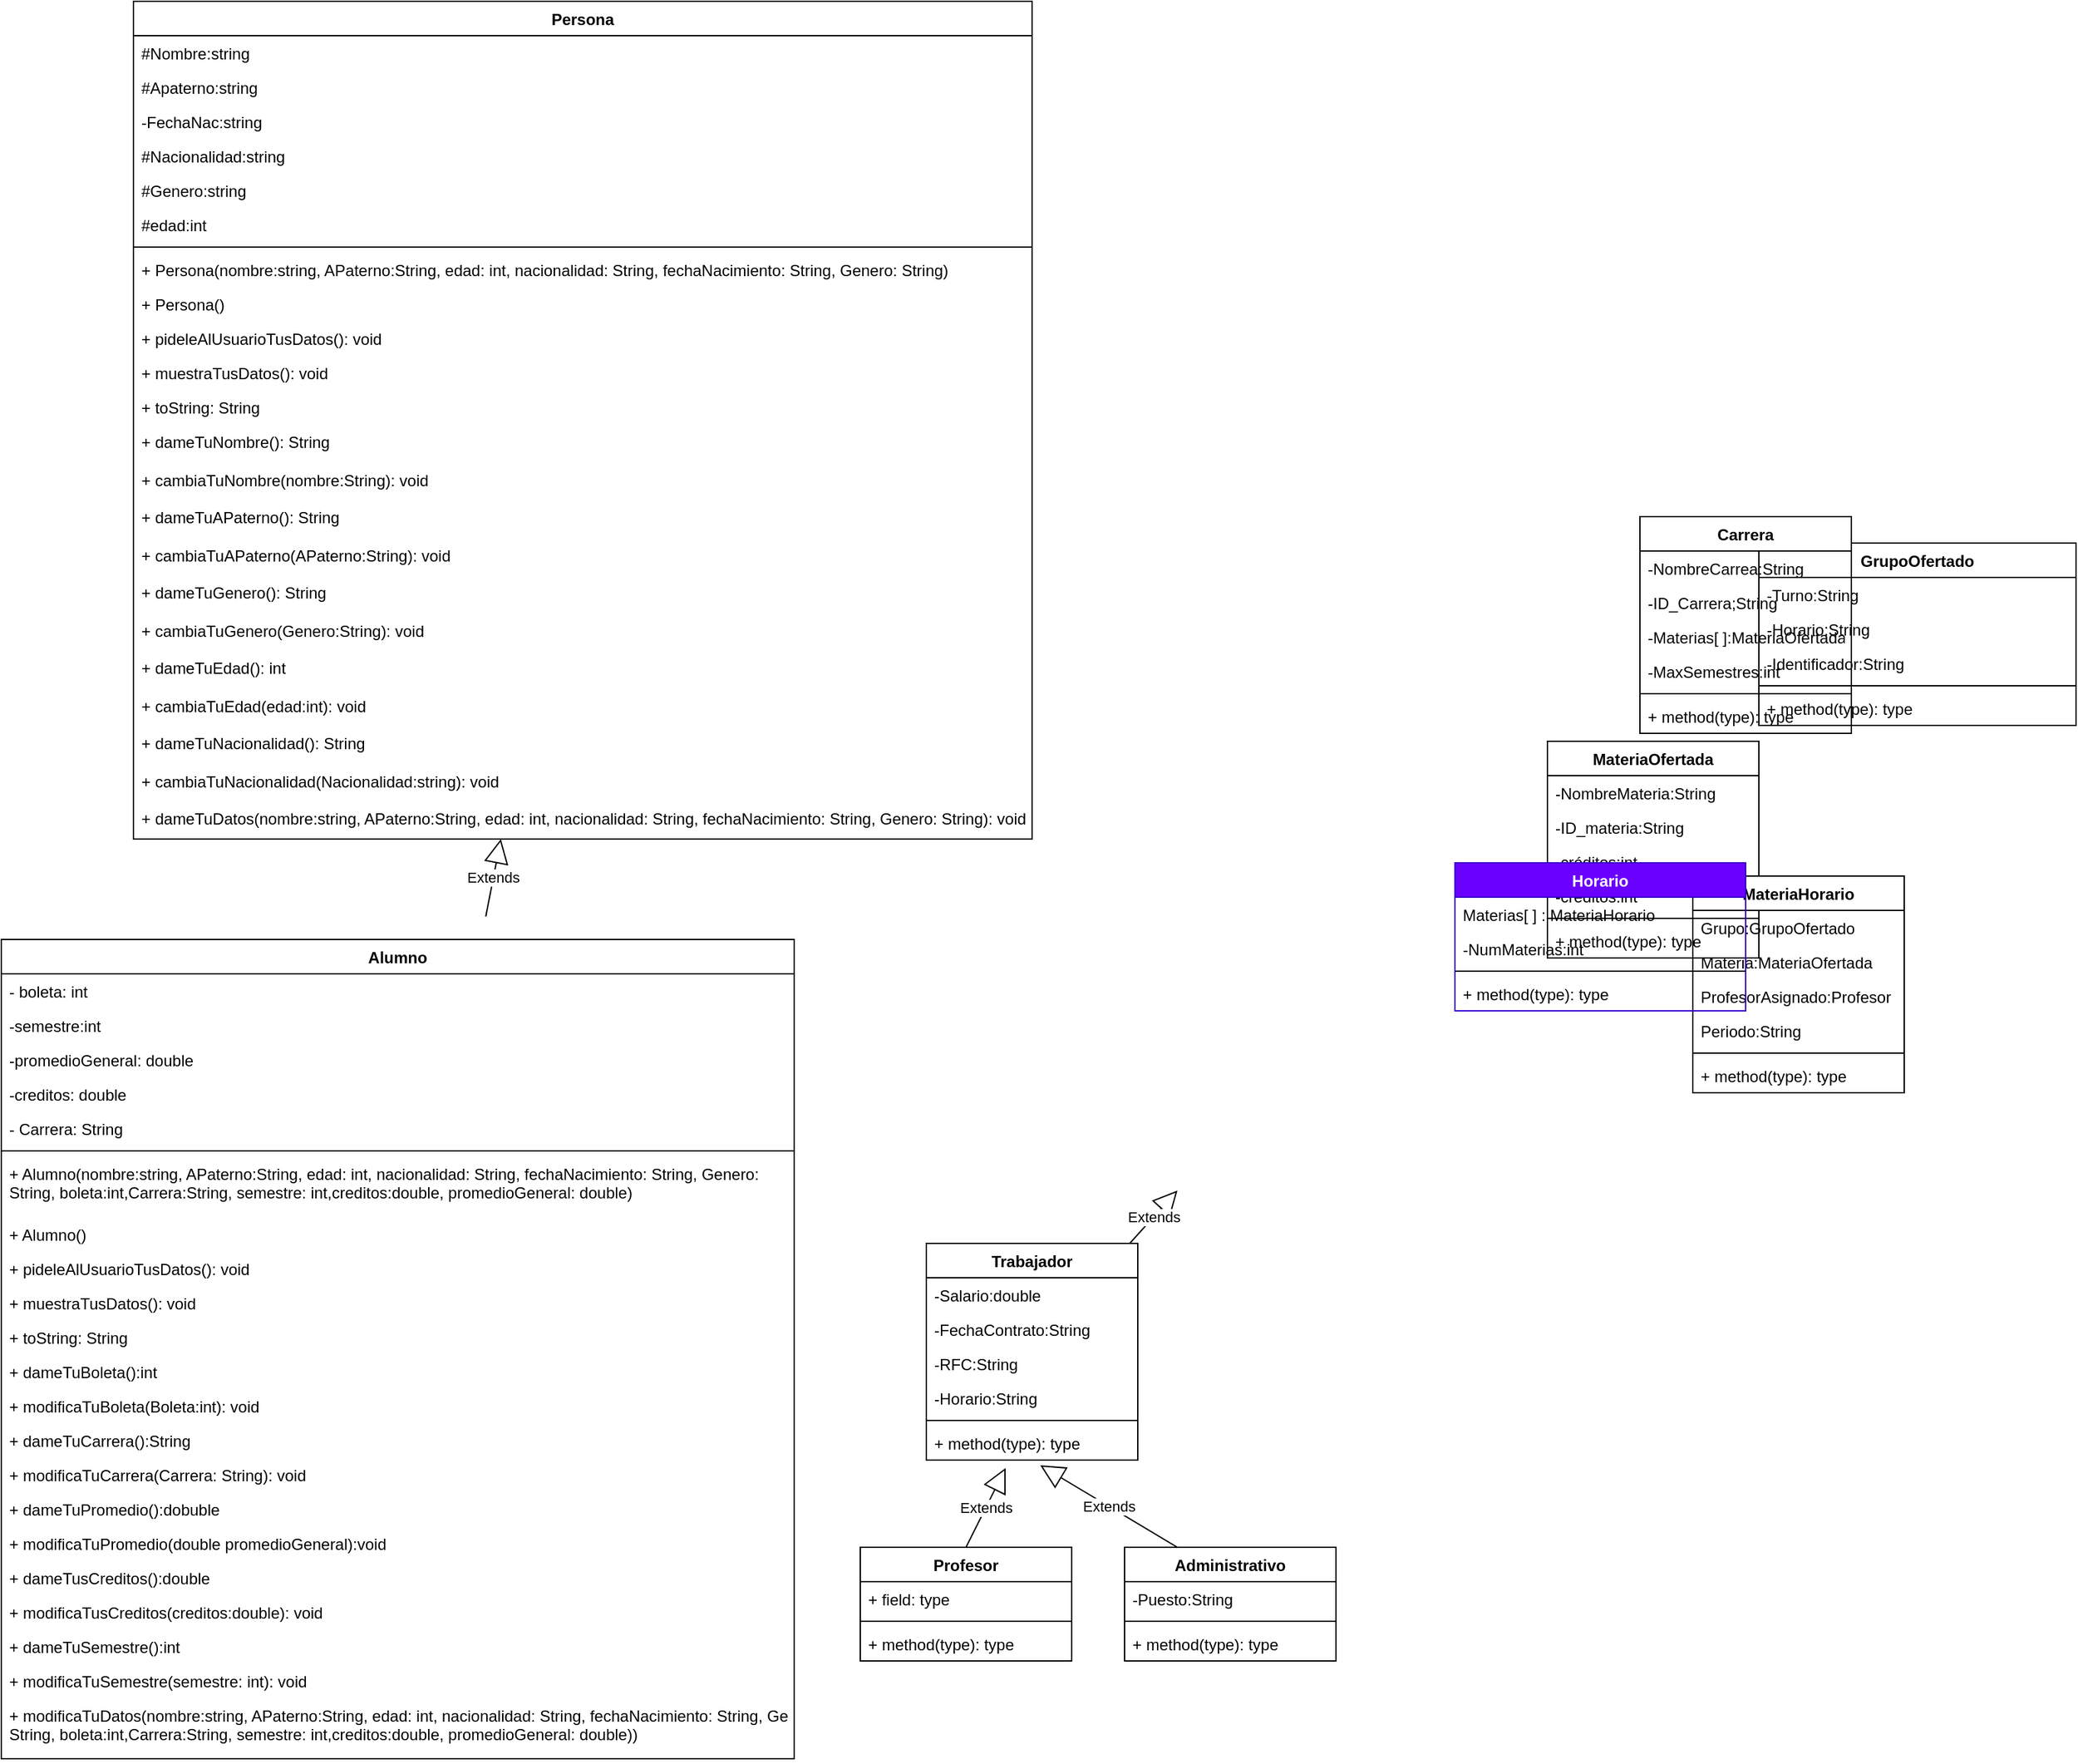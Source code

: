 <mxfile>
    <diagram id="C5RBs43oDa-KdzZeNtuy" name="Page-1">
        <mxGraphModel dx="275" dy="1663" grid="1" gridSize="10" guides="1" tooltips="1" connect="1" arrows="1" fold="1" page="1" pageScale="1" pageWidth="827" pageHeight="1169" math="0" shadow="0">
            <root>
                <mxCell id="WIyWlLk6GJQsqaUBKTNV-0"/>
                <mxCell id="WIyWlLk6GJQsqaUBKTNV-1" parent="WIyWlLk6GJQsqaUBKTNV-0"/>
                <mxCell id="UPskpAa58RBIg343D-eG-0" value="Persona" style="swimlane;fontStyle=1;align=center;verticalAlign=top;childLayout=stackLayout;horizontal=1;startSize=26;horizontalStack=0;resizeParent=1;resizeParentMax=0;resizeLast=0;collapsible=1;marginBottom=0;" parent="WIyWlLk6GJQsqaUBKTNV-1" vertex="1">
                    <mxGeometry x="100" y="-1090" width="680" height="634" as="geometry"/>
                </mxCell>
                <mxCell id="UPskpAa58RBIg343D-eG-5" value="#Nombre:string" style="text;strokeColor=none;fillColor=none;align=left;verticalAlign=top;spacingLeft=4;spacingRight=4;overflow=hidden;rotatable=0;points=[[0,0.5],[1,0.5]];portConstraint=eastwest;" parent="UPskpAa58RBIg343D-eG-0" vertex="1">
                    <mxGeometry y="26" width="680" height="26" as="geometry"/>
                </mxCell>
                <mxCell id="UPskpAa58RBIg343D-eG-6" value="#Apaterno:string" style="text;strokeColor=none;fillColor=none;align=left;verticalAlign=top;spacingLeft=4;spacingRight=4;overflow=hidden;rotatable=0;points=[[0,0.5],[1,0.5]];portConstraint=eastwest;" parent="UPskpAa58RBIg343D-eG-0" vertex="1">
                    <mxGeometry y="52" width="680" height="26" as="geometry"/>
                </mxCell>
                <mxCell id="UPskpAa58RBIg343D-eG-8" value="-FechaNac:string" style="text;strokeColor=none;fillColor=none;align=left;verticalAlign=top;spacingLeft=4;spacingRight=4;overflow=hidden;rotatable=0;points=[[0,0.5],[1,0.5]];portConstraint=eastwest;" parent="UPskpAa58RBIg343D-eG-0" vertex="1">
                    <mxGeometry y="78" width="680" height="26" as="geometry"/>
                </mxCell>
                <mxCell id="UPskpAa58RBIg343D-eG-9" value="#Nacionalidad:string" style="text;strokeColor=none;fillColor=none;align=left;verticalAlign=top;spacingLeft=4;spacingRight=4;overflow=hidden;rotatable=0;points=[[0,0.5],[1,0.5]];portConstraint=eastwest;" parent="UPskpAa58RBIg343D-eG-0" vertex="1">
                    <mxGeometry y="104" width="680" height="26" as="geometry"/>
                </mxCell>
                <mxCell id="11" value="#Genero:string" style="text;strokeColor=none;fillColor=none;align=left;verticalAlign=top;spacingLeft=4;spacingRight=4;overflow=hidden;rotatable=0;points=[[0,0.5],[1,0.5]];portConstraint=eastwest;" parent="UPskpAa58RBIg343D-eG-0" vertex="1">
                    <mxGeometry y="130" width="680" height="26" as="geometry"/>
                </mxCell>
                <mxCell id="12" value="#edad:int" style="text;strokeColor=none;fillColor=none;align=left;verticalAlign=top;spacingLeft=4;spacingRight=4;overflow=hidden;rotatable=0;points=[[0,0.5],[1,0.5]];portConstraint=eastwest;" parent="UPskpAa58RBIg343D-eG-0" vertex="1">
                    <mxGeometry y="156" width="680" height="26" as="geometry"/>
                </mxCell>
                <mxCell id="UPskpAa58RBIg343D-eG-2" value="" style="line;strokeWidth=1;fillColor=none;align=left;verticalAlign=middle;spacingTop=-1;spacingLeft=3;spacingRight=3;rotatable=0;labelPosition=right;points=[];portConstraint=eastwest;" parent="UPskpAa58RBIg343D-eG-0" vertex="1">
                    <mxGeometry y="182" width="680" height="8" as="geometry"/>
                </mxCell>
                <mxCell id="UPskpAa58RBIg343D-eG-3" value="+ Persona(nombre:string, APaterno:String, edad: int, nacionalidad: String, fechaNacimiento: String, Genero: String)" style="text;strokeColor=none;fillColor=none;align=left;verticalAlign=top;spacingLeft=4;spacingRight=4;overflow=hidden;rotatable=0;points=[[0,0.5],[1,0.5]];portConstraint=eastwest;" parent="UPskpAa58RBIg343D-eG-0" vertex="1">
                    <mxGeometry y="190" width="680" height="26" as="geometry"/>
                </mxCell>
                <mxCell id="UPskpAa58RBIg343D-eG-4" value="+ Persona()" style="text;strokeColor=none;fillColor=none;align=left;verticalAlign=top;spacingLeft=4;spacingRight=4;overflow=hidden;rotatable=0;points=[[0,0.5],[1,0.5]];portConstraint=eastwest;" parent="UPskpAa58RBIg343D-eG-0" vertex="1">
                    <mxGeometry y="216" width="680" height="26" as="geometry"/>
                </mxCell>
                <mxCell id="13" value="+ pideleAlUsuarioTusDatos(): void " style="text;strokeColor=none;fillColor=none;align=left;verticalAlign=top;spacingLeft=4;spacingRight=4;overflow=hidden;rotatable=0;points=[[0,0.5],[1,0.5]];portConstraint=eastwest;" parent="UPskpAa58RBIg343D-eG-0" vertex="1">
                    <mxGeometry y="242" width="680" height="26" as="geometry"/>
                </mxCell>
                <mxCell id="15" value="+ muestraTusDatos(): void" style="text;strokeColor=none;fillColor=none;align=left;verticalAlign=top;spacingLeft=4;spacingRight=4;overflow=hidden;rotatable=0;points=[[0,0.5],[1,0.5]];portConstraint=eastwest;" parent="UPskpAa58RBIg343D-eG-0" vertex="1">
                    <mxGeometry y="268" width="680" height="26" as="geometry"/>
                </mxCell>
                <mxCell id="16" value="+ toString: String" style="text;strokeColor=none;fillColor=none;align=left;verticalAlign=top;spacingLeft=4;spacingRight=4;overflow=hidden;rotatable=0;points=[[0,0.5],[1,0.5]];portConstraint=eastwest;" parent="UPskpAa58RBIg343D-eG-0" vertex="1">
                    <mxGeometry y="294" width="680" height="26" as="geometry"/>
                </mxCell>
                <mxCell id="17" value="+ dameTuNombre(): String" style="text;strokeColor=none;fillColor=none;align=left;verticalAlign=top;spacingLeft=4;spacingRight=4;overflow=hidden;rotatable=0;points=[[0,0.5],[1,0.5]];portConstraint=eastwest;" parent="UPskpAa58RBIg343D-eG-0" vertex="1">
                    <mxGeometry y="320" width="680" height="29" as="geometry"/>
                </mxCell>
                <mxCell id="18" value="+ cambiaTuNombre(nombre:String): void" style="text;strokeColor=none;fillColor=none;align=left;verticalAlign=top;spacingLeft=4;spacingRight=4;overflow=hidden;rotatable=0;points=[[0,0.5],[1,0.5]];portConstraint=eastwest;" parent="UPskpAa58RBIg343D-eG-0" vertex="1">
                    <mxGeometry y="349" width="680" height="28" as="geometry"/>
                </mxCell>
                <mxCell id="24" value="+ dameTuAPaterno(): String" style="text;strokeColor=none;fillColor=none;align=left;verticalAlign=top;spacingLeft=4;spacingRight=4;overflow=hidden;rotatable=0;points=[[0,0.5],[1,0.5]];portConstraint=eastwest;" parent="UPskpAa58RBIg343D-eG-0" vertex="1">
                    <mxGeometry y="377" width="680" height="29" as="geometry"/>
                </mxCell>
                <mxCell id="25" value="+ cambiaTuAPaterno(APaterno:String): void" style="text;strokeColor=none;fillColor=none;align=left;verticalAlign=top;spacingLeft=4;spacingRight=4;overflow=hidden;rotatable=0;points=[[0,0.5],[1,0.5]];portConstraint=eastwest;" parent="UPskpAa58RBIg343D-eG-0" vertex="1">
                    <mxGeometry y="406" width="680" height="28" as="geometry"/>
                </mxCell>
                <mxCell id="26" value="+ dameTuGenero(): String" style="text;strokeColor=none;fillColor=none;align=left;verticalAlign=top;spacingLeft=4;spacingRight=4;overflow=hidden;rotatable=0;points=[[0,0.5],[1,0.5]];portConstraint=eastwest;" parent="UPskpAa58RBIg343D-eG-0" vertex="1">
                    <mxGeometry y="434" width="680" height="29" as="geometry"/>
                </mxCell>
                <mxCell id="27" value="+ cambiaTuGenero(Genero:String): void" style="text;strokeColor=none;fillColor=none;align=left;verticalAlign=top;spacingLeft=4;spacingRight=4;overflow=hidden;rotatable=0;points=[[0,0.5],[1,0.5]];portConstraint=eastwest;" parent="UPskpAa58RBIg343D-eG-0" vertex="1">
                    <mxGeometry y="463" width="680" height="28" as="geometry"/>
                </mxCell>
                <mxCell id="28" value="+ dameTuEdad(): int" style="text;strokeColor=none;fillColor=none;align=left;verticalAlign=top;spacingLeft=4;spacingRight=4;overflow=hidden;rotatable=0;points=[[0,0.5],[1,0.5]];portConstraint=eastwest;" parent="UPskpAa58RBIg343D-eG-0" vertex="1">
                    <mxGeometry y="491" width="680" height="29" as="geometry"/>
                </mxCell>
                <mxCell id="29" value="+ cambiaTuEdad(edad:int): void" style="text;strokeColor=none;fillColor=none;align=left;verticalAlign=top;spacingLeft=4;spacingRight=4;overflow=hidden;rotatable=0;points=[[0,0.5],[1,0.5]];portConstraint=eastwest;" parent="UPskpAa58RBIg343D-eG-0" vertex="1">
                    <mxGeometry y="520" width="680" height="28" as="geometry"/>
                </mxCell>
                <mxCell id="32" value="+ dameTuNacionalidad(): String" style="text;strokeColor=none;fillColor=none;align=left;verticalAlign=top;spacingLeft=4;spacingRight=4;overflow=hidden;rotatable=0;points=[[0,0.5],[1,0.5]];portConstraint=eastwest;" parent="UPskpAa58RBIg343D-eG-0" vertex="1">
                    <mxGeometry y="548" width="680" height="29" as="geometry"/>
                </mxCell>
                <mxCell id="31" value="+ cambiaTuNacionalidad(Nacionalidad:string): void" style="text;strokeColor=none;fillColor=none;align=left;verticalAlign=top;spacingLeft=4;spacingRight=4;overflow=hidden;rotatable=0;points=[[0,0.5],[1,0.5]];portConstraint=eastwest;" parent="UPskpAa58RBIg343D-eG-0" vertex="1">
                    <mxGeometry y="577" width="680" height="28" as="geometry"/>
                </mxCell>
                <mxCell id="34" value="+ dameTuDatos(nombre:string, APaterno:String, edad: int, nacionalidad: String, fechaNacimiento: String, Genero: String): void" style="text;strokeColor=none;fillColor=none;align=left;verticalAlign=top;spacingLeft=4;spacingRight=4;overflow=hidden;rotatable=0;points=[[0,0.5],[1,0.5]];portConstraint=eastwest;" parent="UPskpAa58RBIg343D-eG-0" vertex="1">
                    <mxGeometry y="605" width="680" height="29" as="geometry"/>
                </mxCell>
                <mxCell id="UPskpAa58RBIg343D-eG-11" value="Alumno" style="swimlane;fontStyle=1;align=center;verticalAlign=top;childLayout=stackLayout;horizontal=1;startSize=26;horizontalStack=0;resizeParent=1;resizeParentMax=0;resizeLast=0;collapsible=1;marginBottom=0;" parent="WIyWlLk6GJQsqaUBKTNV-1" vertex="1">
                    <mxGeometry y="-380" width="600" height="620" as="geometry"/>
                </mxCell>
                <mxCell id="UPskpAa58RBIg343D-eG-12" value="- boleta: int" style="text;strokeColor=none;fillColor=none;align=left;verticalAlign=top;spacingLeft=4;spacingRight=4;overflow=hidden;rotatable=0;points=[[0,0.5],[1,0.5]];portConstraint=eastwest;" parent="UPskpAa58RBIg343D-eG-11" vertex="1">
                    <mxGeometry y="26" width="600" height="26" as="geometry"/>
                </mxCell>
                <mxCell id="UPskpAa58RBIg343D-eG-59" value="-semestre:int&#10;&#10;" style="text;strokeColor=none;fillColor=none;align=left;verticalAlign=top;spacingLeft=4;spacingRight=4;overflow=hidden;rotatable=0;points=[[0,0.5],[1,0.5]];portConstraint=eastwest;" parent="UPskpAa58RBIg343D-eG-11" vertex="1">
                    <mxGeometry y="52" width="600" height="26" as="geometry"/>
                </mxCell>
                <mxCell id="UPskpAa58RBIg343D-eG-69" value="-promedioGeneral: double" style="text;strokeColor=none;fillColor=none;align=left;verticalAlign=top;spacingLeft=4;spacingRight=4;overflow=hidden;rotatable=0;points=[[0,0.5],[1,0.5]];portConstraint=eastwest;" parent="UPskpAa58RBIg343D-eG-11" vertex="1">
                    <mxGeometry y="78" width="600" height="26" as="geometry"/>
                </mxCell>
                <mxCell id="UPskpAa58RBIg343D-eG-60" value="-creditos: double" style="text;strokeColor=none;fillColor=none;align=left;verticalAlign=top;spacingLeft=4;spacingRight=4;overflow=hidden;rotatable=0;points=[[0,0.5],[1,0.5]];portConstraint=eastwest;" parent="UPskpAa58RBIg343D-eG-11" vertex="1">
                    <mxGeometry y="104" width="600" height="26" as="geometry"/>
                </mxCell>
                <mxCell id="35" value="- Carrera: String&#10;" style="text;strokeColor=none;fillColor=none;align=left;verticalAlign=top;spacingLeft=4;spacingRight=4;overflow=hidden;rotatable=0;points=[[0,0.5],[1,0.5]];portConstraint=eastwest;" parent="UPskpAa58RBIg343D-eG-11" vertex="1">
                    <mxGeometry y="130" width="600" height="26" as="geometry"/>
                </mxCell>
                <mxCell id="UPskpAa58RBIg343D-eG-13" value="" style="line;strokeWidth=1;fillColor=none;align=left;verticalAlign=middle;spacingTop=-1;spacingLeft=3;spacingRight=3;rotatable=0;labelPosition=right;points=[];portConstraint=eastwest;" parent="UPskpAa58RBIg343D-eG-11" vertex="1">
                    <mxGeometry y="156" width="600" height="8" as="geometry"/>
                </mxCell>
                <mxCell id="UPskpAa58RBIg343D-eG-14" value="+ Alumno(nombre:string, APaterno:String, edad: int, nacionalidad: String, fechaNacimiento: String, Genero: &#10;String, boleta:int,Carrera:String, semestre: int,creditos:double, promedioGeneral: double)" style="text;strokeColor=none;fillColor=none;align=left;verticalAlign=top;spacingLeft=4;spacingRight=4;overflow=hidden;rotatable=0;points=[[0,0.5],[1,0.5]];portConstraint=eastwest;" parent="UPskpAa58RBIg343D-eG-11" vertex="1">
                    <mxGeometry y="164" width="600" height="46" as="geometry"/>
                </mxCell>
                <mxCell id="36" value="+ Alumno()" style="text;strokeColor=none;fillColor=none;align=left;verticalAlign=top;spacingLeft=4;spacingRight=4;overflow=hidden;rotatable=0;points=[[0,0.5],[1,0.5]];portConstraint=eastwest;" parent="UPskpAa58RBIg343D-eG-11" vertex="1">
                    <mxGeometry y="210" width="600" height="26" as="geometry"/>
                </mxCell>
                <mxCell id="39" value="+ pideleAlUsuarioTusDatos(): void " style="text;strokeColor=none;fillColor=none;align=left;verticalAlign=top;spacingLeft=4;spacingRight=4;overflow=hidden;rotatable=0;points=[[0,0.5],[1,0.5]];portConstraint=eastwest;" parent="UPskpAa58RBIg343D-eG-11" vertex="1">
                    <mxGeometry y="236" width="600" height="26" as="geometry"/>
                </mxCell>
                <mxCell id="40" value="+ muestraTusDatos(): void" style="text;strokeColor=none;fillColor=none;align=left;verticalAlign=top;spacingLeft=4;spacingRight=4;overflow=hidden;rotatable=0;points=[[0,0.5],[1,0.5]];portConstraint=eastwest;" parent="UPskpAa58RBIg343D-eG-11" vertex="1">
                    <mxGeometry y="262" width="600" height="26" as="geometry"/>
                </mxCell>
                <mxCell id="41" value="+ toString: String" style="text;strokeColor=none;fillColor=none;align=left;verticalAlign=top;spacingLeft=4;spacingRight=4;overflow=hidden;rotatable=0;points=[[0,0.5],[1,0.5]];portConstraint=eastwest;" parent="UPskpAa58RBIg343D-eG-11" vertex="1">
                    <mxGeometry y="288" width="600" height="26" as="geometry"/>
                </mxCell>
                <mxCell id="42" value="+ dameTuBoleta():int" style="text;strokeColor=none;fillColor=none;align=left;verticalAlign=top;spacingLeft=4;spacingRight=4;overflow=hidden;rotatable=0;points=[[0,0.5],[1,0.5]];portConstraint=eastwest;" parent="UPskpAa58RBIg343D-eG-11" vertex="1">
                    <mxGeometry y="314" width="600" height="26" as="geometry"/>
                </mxCell>
                <mxCell id="43" value="+ modificaTuBoleta(Boleta:int): void" style="text;strokeColor=none;fillColor=none;align=left;verticalAlign=top;spacingLeft=4;spacingRight=4;overflow=hidden;rotatable=0;points=[[0,0.5],[1,0.5]];portConstraint=eastwest;" parent="UPskpAa58RBIg343D-eG-11" vertex="1">
                    <mxGeometry y="340" width="600" height="26" as="geometry"/>
                </mxCell>
                <mxCell id="44" value="+ dameTuCarrera():String" style="text;strokeColor=none;fillColor=none;align=left;verticalAlign=top;spacingLeft=4;spacingRight=4;overflow=hidden;rotatable=0;points=[[0,0.5],[1,0.5]];portConstraint=eastwest;" parent="UPskpAa58RBIg343D-eG-11" vertex="1">
                    <mxGeometry y="366" width="600" height="26" as="geometry"/>
                </mxCell>
                <mxCell id="45" value="+ modificaTuCarrera(Carrera: String): void" style="text;strokeColor=none;fillColor=none;align=left;verticalAlign=top;spacingLeft=4;spacingRight=4;overflow=hidden;rotatable=0;points=[[0,0.5],[1,0.5]];portConstraint=eastwest;" parent="UPskpAa58RBIg343D-eG-11" vertex="1">
                    <mxGeometry y="392" width="600" height="26" as="geometry"/>
                </mxCell>
                <mxCell id="46" value="+ dameTuPromedio():dobuble" style="text;strokeColor=none;fillColor=none;align=left;verticalAlign=top;spacingLeft=4;spacingRight=4;overflow=hidden;rotatable=0;points=[[0,0.5],[1,0.5]];portConstraint=eastwest;" parent="UPskpAa58RBIg343D-eG-11" vertex="1">
                    <mxGeometry y="418" width="600" height="26" as="geometry"/>
                </mxCell>
                <mxCell id="47" value="+ modificaTuPromedio(double promedioGeneral):void" style="text;strokeColor=none;fillColor=none;align=left;verticalAlign=top;spacingLeft=4;spacingRight=4;overflow=hidden;rotatable=0;points=[[0,0.5],[1,0.5]];portConstraint=eastwest;" parent="UPskpAa58RBIg343D-eG-11" vertex="1">
                    <mxGeometry y="444" width="600" height="26" as="geometry"/>
                </mxCell>
                <mxCell id="48" value="+ dameTusCreditos():double" style="text;strokeColor=none;fillColor=none;align=left;verticalAlign=top;spacingLeft=4;spacingRight=4;overflow=hidden;rotatable=0;points=[[0,0.5],[1,0.5]];portConstraint=eastwest;" parent="UPskpAa58RBIg343D-eG-11" vertex="1">
                    <mxGeometry y="470" width="600" height="26" as="geometry"/>
                </mxCell>
                <mxCell id="49" value="+ modificaTusCreditos(creditos:double): void" style="text;strokeColor=none;fillColor=none;align=left;verticalAlign=top;spacingLeft=4;spacingRight=4;overflow=hidden;rotatable=0;points=[[0,0.5],[1,0.5]];portConstraint=eastwest;" parent="UPskpAa58RBIg343D-eG-11" vertex="1">
                    <mxGeometry y="496" width="600" height="26" as="geometry"/>
                </mxCell>
                <mxCell id="50" value="+ dameTuSemestre():int&#10;" style="text;strokeColor=none;fillColor=none;align=left;verticalAlign=top;spacingLeft=4;spacingRight=4;overflow=hidden;rotatable=0;points=[[0,0.5],[1,0.5]];portConstraint=eastwest;" parent="UPskpAa58RBIg343D-eG-11" vertex="1">
                    <mxGeometry y="522" width="600" height="26" as="geometry"/>
                </mxCell>
                <mxCell id="51" value="+ modificaTuSemestre(semestre: int): void" style="text;strokeColor=none;fillColor=none;align=left;verticalAlign=top;spacingLeft=4;spacingRight=4;overflow=hidden;rotatable=0;points=[[0,0.5],[1,0.5]];portConstraint=eastwest;" parent="UPskpAa58RBIg343D-eG-11" vertex="1">
                    <mxGeometry y="548" width="600" height="26" as="geometry"/>
                </mxCell>
                <mxCell id="52" value="+ modificaTuDatos(nombre:string, APaterno:String, edad: int, nacionalidad: String, fechaNacimiento: String, Genero:&#10;String, boleta:int,Carrera:String, semestre: int,creditos:double, promedioGeneral: double))" style="text;strokeColor=none;fillColor=none;align=left;verticalAlign=top;spacingLeft=4;spacingRight=4;overflow=hidden;rotatable=0;points=[[0,0.5],[1,0.5]];portConstraint=eastwest;" parent="UPskpAa58RBIg343D-eG-11" vertex="1">
                    <mxGeometry y="574" width="600" height="46" as="geometry"/>
                </mxCell>
                <mxCell id="UPskpAa58RBIg343D-eG-15" value="Profesor" style="swimlane;fontStyle=1;align=center;verticalAlign=top;childLayout=stackLayout;horizontal=1;startSize=26;horizontalStack=0;resizeParent=1;resizeParentMax=0;resizeLast=0;collapsible=1;marginBottom=0;" parent="WIyWlLk6GJQsqaUBKTNV-1" vertex="1">
                    <mxGeometry x="650" y="80" width="160" height="86" as="geometry"/>
                </mxCell>
                <mxCell id="UPskpAa58RBIg343D-eG-16" value="+ field: type" style="text;strokeColor=none;fillColor=none;align=left;verticalAlign=top;spacingLeft=4;spacingRight=4;overflow=hidden;rotatable=0;points=[[0,0.5],[1,0.5]];portConstraint=eastwest;" parent="UPskpAa58RBIg343D-eG-15" vertex="1">
                    <mxGeometry y="26" width="160" height="26" as="geometry"/>
                </mxCell>
                <mxCell id="UPskpAa58RBIg343D-eG-17" value="" style="line;strokeWidth=1;fillColor=none;align=left;verticalAlign=middle;spacingTop=-1;spacingLeft=3;spacingRight=3;rotatable=0;labelPosition=right;points=[];portConstraint=eastwest;" parent="UPskpAa58RBIg343D-eG-15" vertex="1">
                    <mxGeometry y="52" width="160" height="8" as="geometry"/>
                </mxCell>
                <mxCell id="UPskpAa58RBIg343D-eG-18" value="+ method(type): type" style="text;strokeColor=none;fillColor=none;align=left;verticalAlign=top;spacingLeft=4;spacingRight=4;overflow=hidden;rotatable=0;points=[[0,0.5],[1,0.5]];portConstraint=eastwest;" parent="UPskpAa58RBIg343D-eG-15" vertex="1">
                    <mxGeometry y="60" width="160" height="26" as="geometry"/>
                </mxCell>
                <mxCell id="UPskpAa58RBIg343D-eG-19" value="Administrativo" style="swimlane;fontStyle=1;align=center;verticalAlign=top;childLayout=stackLayout;horizontal=1;startSize=26;horizontalStack=0;resizeParent=1;resizeParentMax=0;resizeLast=0;collapsible=1;marginBottom=0;" parent="WIyWlLk6GJQsqaUBKTNV-1" vertex="1">
                    <mxGeometry x="850" y="80" width="160" height="86" as="geometry"/>
                </mxCell>
                <mxCell id="UPskpAa58RBIg343D-eG-20" value="-Puesto:String&#10;" style="text;strokeColor=none;fillColor=none;align=left;verticalAlign=top;spacingLeft=4;spacingRight=4;overflow=hidden;rotatable=0;points=[[0,0.5],[1,0.5]];portConstraint=eastwest;" parent="UPskpAa58RBIg343D-eG-19" vertex="1">
                    <mxGeometry y="26" width="160" height="26" as="geometry"/>
                </mxCell>
                <mxCell id="UPskpAa58RBIg343D-eG-21" value="" style="line;strokeWidth=1;fillColor=none;align=left;verticalAlign=middle;spacingTop=-1;spacingLeft=3;spacingRight=3;rotatable=0;labelPosition=right;points=[];portConstraint=eastwest;" parent="UPskpAa58RBIg343D-eG-19" vertex="1">
                    <mxGeometry y="52" width="160" height="8" as="geometry"/>
                </mxCell>
                <mxCell id="UPskpAa58RBIg343D-eG-22" value="+ method(type): type" style="text;strokeColor=none;fillColor=none;align=left;verticalAlign=top;spacingLeft=4;spacingRight=4;overflow=hidden;rotatable=0;points=[[0,0.5],[1,0.5]];portConstraint=eastwest;" parent="UPskpAa58RBIg343D-eG-19" vertex="1">
                    <mxGeometry y="60" width="160" height="26" as="geometry"/>
                </mxCell>
                <mxCell id="UPskpAa58RBIg343D-eG-23" value="MateriaOfertada" style="swimlane;fontStyle=1;align=center;verticalAlign=top;childLayout=stackLayout;horizontal=1;startSize=26;horizontalStack=0;resizeParent=1;resizeParentMax=0;resizeLast=0;collapsible=1;marginBottom=0;" parent="WIyWlLk6GJQsqaUBKTNV-1" vertex="1">
                    <mxGeometry x="1170" y="-530" width="160" height="164" as="geometry"/>
                </mxCell>
                <mxCell id="UPskpAa58RBIg343D-eG-24" value="-NombreMateria:String&#10;" style="text;strokeColor=none;fillColor=none;align=left;verticalAlign=top;spacingLeft=4;spacingRight=4;overflow=hidden;rotatable=0;points=[[0,0.5],[1,0.5]];portConstraint=eastwest;" parent="UPskpAa58RBIg343D-eG-23" vertex="1">
                    <mxGeometry y="26" width="160" height="26" as="geometry"/>
                </mxCell>
                <mxCell id="UPskpAa58RBIg343D-eG-27" value="-ID_materia:String&#10;&#10;" style="text;strokeColor=none;fillColor=none;align=left;verticalAlign=top;spacingLeft=4;spacingRight=4;overflow=hidden;rotatable=0;points=[[0,0.5],[1,0.5]];portConstraint=eastwest;" parent="UPskpAa58RBIg343D-eG-23" vertex="1">
                    <mxGeometry y="52" width="160" height="26" as="geometry"/>
                </mxCell>
                <mxCell id="UPskpAa58RBIg343D-eG-61" value="-créditos:int" style="text;strokeColor=none;fillColor=none;align=left;verticalAlign=top;spacingLeft=4;spacingRight=4;overflow=hidden;rotatable=0;points=[[0,0.5],[1,0.5]];portConstraint=eastwest;" parent="UPskpAa58RBIg343D-eG-23" vertex="1">
                    <mxGeometry y="78" width="160" height="26" as="geometry"/>
                </mxCell>
                <mxCell id="10" value="-créditos:int" style="text;strokeColor=none;fillColor=none;align=left;verticalAlign=top;spacingLeft=4;spacingRight=4;overflow=hidden;rotatable=0;points=[[0,0.5],[1,0.5]];portConstraint=eastwest;" parent="UPskpAa58RBIg343D-eG-23" vertex="1">
                    <mxGeometry y="104" width="160" height="26" as="geometry"/>
                </mxCell>
                <mxCell id="UPskpAa58RBIg343D-eG-25" value="" style="line;strokeWidth=1;fillColor=none;align=left;verticalAlign=middle;spacingTop=-1;spacingLeft=3;spacingRight=3;rotatable=0;labelPosition=right;points=[];portConstraint=eastwest;" parent="UPskpAa58RBIg343D-eG-23" vertex="1">
                    <mxGeometry y="130" width="160" height="8" as="geometry"/>
                </mxCell>
                <mxCell id="UPskpAa58RBIg343D-eG-26" value="+ method(type): type" style="text;strokeColor=none;fillColor=none;align=left;verticalAlign=top;spacingLeft=4;spacingRight=4;overflow=hidden;rotatable=0;points=[[0,0.5],[1,0.5]];portConstraint=eastwest;" parent="UPskpAa58RBIg343D-eG-23" vertex="1">
                    <mxGeometry y="138" width="160" height="26" as="geometry"/>
                </mxCell>
                <mxCell id="UPskpAa58RBIg343D-eG-31" value="GrupoOfertado" style="swimlane;fontStyle=1;align=center;verticalAlign=top;childLayout=stackLayout;horizontal=1;startSize=26;horizontalStack=0;resizeParent=1;resizeParentMax=0;resizeLast=0;collapsible=1;marginBottom=0;" parent="WIyWlLk6GJQsqaUBKTNV-1" vertex="1">
                    <mxGeometry x="1330" y="-680" width="240" height="138" as="geometry"/>
                </mxCell>
                <mxCell id="UPskpAa58RBIg343D-eG-32" value="-Turno:String" style="text;strokeColor=none;fillColor=none;align=left;verticalAlign=top;spacingLeft=4;spacingRight=4;overflow=hidden;rotatable=0;points=[[0,0.5],[1,0.5]];portConstraint=eastwest;" parent="UPskpAa58RBIg343D-eG-31" vertex="1">
                    <mxGeometry y="26" width="240" height="26" as="geometry"/>
                </mxCell>
                <mxCell id="UPskpAa58RBIg343D-eG-35" value="-Horario:String" style="text;strokeColor=none;fillColor=none;align=left;verticalAlign=top;spacingLeft=4;spacingRight=4;overflow=hidden;rotatable=0;points=[[0,0.5],[1,0.5]];portConstraint=eastwest;" parent="UPskpAa58RBIg343D-eG-31" vertex="1">
                    <mxGeometry y="52" width="240" height="26" as="geometry"/>
                </mxCell>
                <mxCell id="UPskpAa58RBIg343D-eG-62" value="-Identificador:String&#10;" style="text;strokeColor=none;fillColor=none;align=left;verticalAlign=top;spacingLeft=4;spacingRight=4;overflow=hidden;rotatable=0;points=[[0,0.5],[1,0.5]];portConstraint=eastwest;" parent="UPskpAa58RBIg343D-eG-31" vertex="1">
                    <mxGeometry y="78" width="240" height="26" as="geometry"/>
                </mxCell>
                <mxCell id="UPskpAa58RBIg343D-eG-33" value="" style="line;strokeWidth=1;fillColor=none;align=left;verticalAlign=middle;spacingTop=-1;spacingLeft=3;spacingRight=3;rotatable=0;labelPosition=right;points=[];portConstraint=eastwest;" parent="UPskpAa58RBIg343D-eG-31" vertex="1">
                    <mxGeometry y="104" width="240" height="8" as="geometry"/>
                </mxCell>
                <mxCell id="UPskpAa58RBIg343D-eG-34" value="+ method(type): type" style="text;strokeColor=none;fillColor=none;align=left;verticalAlign=top;spacingLeft=4;spacingRight=4;overflow=hidden;rotatable=0;points=[[0,0.5],[1,0.5]];portConstraint=eastwest;" parent="UPskpAa58RBIg343D-eG-31" vertex="1">
                    <mxGeometry y="112" width="240" height="26" as="geometry"/>
                </mxCell>
                <mxCell id="UPskpAa58RBIg343D-eG-37" value="Trabajador" style="swimlane;fontStyle=1;align=center;verticalAlign=top;childLayout=stackLayout;horizontal=1;startSize=26;horizontalStack=0;resizeParent=1;resizeParentMax=0;resizeLast=0;collapsible=1;marginBottom=0;" parent="WIyWlLk6GJQsqaUBKTNV-1" vertex="1">
                    <mxGeometry x="700" y="-150" width="160" height="164" as="geometry"/>
                </mxCell>
                <mxCell id="UPskpAa58RBIg343D-eG-38" value="-Salario:double" style="text;strokeColor=none;fillColor=none;align=left;verticalAlign=top;spacingLeft=4;spacingRight=4;overflow=hidden;rotatable=0;points=[[0,0.5],[1,0.5]];portConstraint=eastwest;" parent="UPskpAa58RBIg343D-eG-37" vertex="1">
                    <mxGeometry y="26" width="160" height="26" as="geometry"/>
                </mxCell>
                <mxCell id="UPskpAa58RBIg343D-eG-63" value="-FechaContrato:String&#10;" style="text;strokeColor=none;fillColor=none;align=left;verticalAlign=top;spacingLeft=4;spacingRight=4;overflow=hidden;rotatable=0;points=[[0,0.5],[1,0.5]];portConstraint=eastwest;" parent="UPskpAa58RBIg343D-eG-37" vertex="1">
                    <mxGeometry y="52" width="160" height="26" as="geometry"/>
                </mxCell>
                <mxCell id="UPskpAa58RBIg343D-eG-64" value="-RFC:String" style="text;strokeColor=none;fillColor=none;align=left;verticalAlign=top;spacingLeft=4;spacingRight=4;overflow=hidden;rotatable=0;points=[[0,0.5],[1,0.5]];portConstraint=eastwest;" parent="UPskpAa58RBIg343D-eG-37" vertex="1">
                    <mxGeometry y="78" width="160" height="26" as="geometry"/>
                </mxCell>
                <mxCell id="UPskpAa58RBIg343D-eG-67" value="-Horario:String" style="text;strokeColor=none;fillColor=none;align=left;verticalAlign=top;spacingLeft=4;spacingRight=4;overflow=hidden;rotatable=0;points=[[0,0.5],[1,0.5]];portConstraint=eastwest;" parent="UPskpAa58RBIg343D-eG-37" vertex="1">
                    <mxGeometry y="104" width="160" height="26" as="geometry"/>
                </mxCell>
                <mxCell id="UPskpAa58RBIg343D-eG-39" value="" style="line;strokeWidth=1;fillColor=none;align=left;verticalAlign=middle;spacingTop=-1;spacingLeft=3;spacingRight=3;rotatable=0;labelPosition=right;points=[];portConstraint=eastwest;" parent="UPskpAa58RBIg343D-eG-37" vertex="1">
                    <mxGeometry y="130" width="160" height="8" as="geometry"/>
                </mxCell>
                <mxCell id="UPskpAa58RBIg343D-eG-40" value="+ method(type): type" style="text;strokeColor=none;fillColor=none;align=left;verticalAlign=top;spacingLeft=4;spacingRight=4;overflow=hidden;rotatable=0;points=[[0,0.5],[1,0.5]];portConstraint=eastwest;" parent="UPskpAa58RBIg343D-eG-37" vertex="1">
                    <mxGeometry y="138" width="160" height="26" as="geometry"/>
                </mxCell>
                <mxCell id="UPskpAa58RBIg343D-eG-46" value="Carrera" style="swimlane;fontStyle=1;align=center;verticalAlign=top;childLayout=stackLayout;horizontal=1;startSize=26;horizontalStack=0;resizeParent=1;resizeParentMax=0;resizeLast=0;collapsible=1;marginBottom=0;" parent="WIyWlLk6GJQsqaUBKTNV-1" vertex="1">
                    <mxGeometry x="1240" y="-700" width="160" height="164" as="geometry"/>
                </mxCell>
                <mxCell id="UPskpAa58RBIg343D-eG-47" value="-NombreCarrea:String" style="text;strokeColor=none;fillColor=none;align=left;verticalAlign=top;spacingLeft=4;spacingRight=4;overflow=hidden;rotatable=0;points=[[0,0.5],[1,0.5]];portConstraint=eastwest;" parent="UPskpAa58RBIg343D-eG-46" vertex="1">
                    <mxGeometry y="26" width="160" height="26" as="geometry"/>
                </mxCell>
                <mxCell id="UPskpAa58RBIg343D-eG-56" value="-ID_Carrera;String&#10;" style="text;strokeColor=none;fillColor=none;align=left;verticalAlign=top;spacingLeft=4;spacingRight=4;overflow=hidden;rotatable=0;points=[[0,0.5],[1,0.5]];portConstraint=eastwest;" parent="UPskpAa58RBIg343D-eG-46" vertex="1">
                    <mxGeometry y="52" width="160" height="26" as="geometry"/>
                </mxCell>
                <mxCell id="UPskpAa58RBIg343D-eG-57" value="-Materias[ ]:MateriaOfertada" style="text;strokeColor=none;fillColor=none;align=left;verticalAlign=top;spacingLeft=4;spacingRight=4;overflow=hidden;rotatable=0;points=[[0,0.5],[1,0.5]];portConstraint=eastwest;" parent="UPskpAa58RBIg343D-eG-46" vertex="1">
                    <mxGeometry y="78" width="160" height="26" as="geometry"/>
                </mxCell>
                <mxCell id="UPskpAa58RBIg343D-eG-58" value="-MaxSemestres:int&#10;" style="text;strokeColor=none;fillColor=none;align=left;verticalAlign=top;spacingLeft=4;spacingRight=4;overflow=hidden;rotatable=0;points=[[0,0.5],[1,0.5]];portConstraint=eastwest;" parent="UPskpAa58RBIg343D-eG-46" vertex="1">
                    <mxGeometry y="104" width="160" height="26" as="geometry"/>
                </mxCell>
                <mxCell id="UPskpAa58RBIg343D-eG-48" value="" style="line;strokeWidth=1;fillColor=none;align=left;verticalAlign=middle;spacingTop=-1;spacingLeft=3;spacingRight=3;rotatable=0;labelPosition=right;points=[];portConstraint=eastwest;" parent="UPskpAa58RBIg343D-eG-46" vertex="1">
                    <mxGeometry y="130" width="160" height="8" as="geometry"/>
                </mxCell>
                <mxCell id="UPskpAa58RBIg343D-eG-49" value="+ method(type): type" style="text;strokeColor=none;fillColor=none;align=left;verticalAlign=top;spacingLeft=4;spacingRight=4;overflow=hidden;rotatable=0;points=[[0,0.5],[1,0.5]];portConstraint=eastwest;" parent="UPskpAa58RBIg343D-eG-46" vertex="1">
                    <mxGeometry y="138" width="160" height="26" as="geometry"/>
                </mxCell>
                <mxCell id="UPskpAa58RBIg343D-eG-70" value="MateriaHorario" style="swimlane;fontStyle=1;align=center;verticalAlign=top;childLayout=stackLayout;horizontal=1;startSize=26;horizontalStack=0;resizeParent=1;resizeParentMax=0;resizeLast=0;collapsible=1;marginBottom=0;" parent="WIyWlLk6GJQsqaUBKTNV-1" vertex="1">
                    <mxGeometry x="1280" y="-428" width="160" height="164" as="geometry"/>
                </mxCell>
                <mxCell id="UPskpAa58RBIg343D-eG-71" value="Grupo:GrupoOfertado" style="text;strokeColor=none;fillColor=none;align=left;verticalAlign=top;spacingLeft=4;spacingRight=4;overflow=hidden;rotatable=0;points=[[0,0.5],[1,0.5]];portConstraint=eastwest;" parent="UPskpAa58RBIg343D-eG-70" vertex="1">
                    <mxGeometry y="26" width="160" height="26" as="geometry"/>
                </mxCell>
                <mxCell id="8" value="Materia:MateriaOfertada" style="text;strokeColor=none;fillColor=none;align=left;verticalAlign=top;spacingLeft=4;spacingRight=4;overflow=hidden;rotatable=0;points=[[0,0.5],[1,0.5]];portConstraint=eastwest;" parent="UPskpAa58RBIg343D-eG-70" vertex="1">
                    <mxGeometry y="52" width="160" height="26" as="geometry"/>
                </mxCell>
                <mxCell id="9" value="ProfesorAsignado:Profesor" style="text;strokeColor=none;fillColor=none;align=left;verticalAlign=top;spacingLeft=4;spacingRight=4;overflow=hidden;rotatable=0;points=[[0,0.5],[1,0.5]];portConstraint=eastwest;" parent="UPskpAa58RBIg343D-eG-70" vertex="1">
                    <mxGeometry y="78" width="160" height="26" as="geometry"/>
                </mxCell>
                <mxCell id="UPskpAa58RBIg343D-eG-75" value="Periodo:String" style="text;strokeColor=none;fillColor=none;align=left;verticalAlign=top;spacingLeft=4;spacingRight=4;overflow=hidden;rotatable=0;points=[[0,0.5],[1,0.5]];portConstraint=eastwest;" parent="UPskpAa58RBIg343D-eG-70" vertex="1">
                    <mxGeometry y="104" width="160" height="26" as="geometry"/>
                </mxCell>
                <mxCell id="UPskpAa58RBIg343D-eG-72" value="" style="line;strokeWidth=1;fillColor=none;align=left;verticalAlign=middle;spacingTop=-1;spacingLeft=3;spacingRight=3;rotatable=0;labelPosition=right;points=[];portConstraint=eastwest;" parent="UPskpAa58RBIg343D-eG-70" vertex="1">
                    <mxGeometry y="130" width="160" height="8" as="geometry"/>
                </mxCell>
                <mxCell id="UPskpAa58RBIg343D-eG-73" value="+ method(type): type" style="text;strokeColor=none;fillColor=none;align=left;verticalAlign=top;spacingLeft=4;spacingRight=4;overflow=hidden;rotatable=0;points=[[0,0.5],[1,0.5]];portConstraint=eastwest;" parent="UPskpAa58RBIg343D-eG-70" vertex="1">
                    <mxGeometry y="138" width="160" height="26" as="geometry"/>
                </mxCell>
                <mxCell id="UPskpAa58RBIg343D-eG-76" value="Horario" style="swimlane;fontStyle=1;align=center;verticalAlign=top;childLayout=stackLayout;horizontal=1;startSize=26;horizontalStack=0;resizeParent=1;resizeParentMax=0;resizeLast=0;collapsible=1;marginBottom=0;fillColor=#6a00ff;strokeColor=#3700CC;fontColor=#ffffff;" parent="WIyWlLk6GJQsqaUBKTNV-1" vertex="1">
                    <mxGeometry x="1100" y="-438" width="220" height="112" as="geometry"/>
                </mxCell>
                <mxCell id="UPskpAa58RBIg343D-eG-77" value="Materias[ ] : MateriaHorario" style="text;strokeColor=none;fillColor=none;align=left;verticalAlign=top;spacingLeft=4;spacingRight=4;overflow=hidden;rotatable=0;points=[[0,0.5],[1,0.5]];portConstraint=eastwest;" parent="UPskpAa58RBIg343D-eG-76" vertex="1">
                    <mxGeometry y="26" width="220" height="26" as="geometry"/>
                </mxCell>
                <mxCell id="UPskpAa58RBIg343D-eG-80" value="-NumMaterias:int" style="text;strokeColor=none;fillColor=none;align=left;verticalAlign=top;spacingLeft=4;spacingRight=4;overflow=hidden;rotatable=0;points=[[0,0.5],[1,0.5]];portConstraint=eastwest;" parent="UPskpAa58RBIg343D-eG-76" vertex="1">
                    <mxGeometry y="52" width="220" height="26" as="geometry"/>
                </mxCell>
                <mxCell id="UPskpAa58RBIg343D-eG-78" value="" style="line;strokeWidth=1;fillColor=none;align=left;verticalAlign=middle;spacingTop=-1;spacingLeft=3;spacingRight=3;rotatable=0;labelPosition=right;points=[];portConstraint=eastwest;" parent="UPskpAa58RBIg343D-eG-76" vertex="1">
                    <mxGeometry y="78" width="220" height="8" as="geometry"/>
                </mxCell>
                <mxCell id="UPskpAa58RBIg343D-eG-79" value="+ method(type): type" style="text;strokeColor=none;fillColor=none;align=left;verticalAlign=top;spacingLeft=4;spacingRight=4;overflow=hidden;rotatable=0;points=[[0,0.5],[1,0.5]];portConstraint=eastwest;" parent="UPskpAa58RBIg343D-eG-76" vertex="1">
                    <mxGeometry y="86" width="220" height="26" as="geometry"/>
                </mxCell>
                <mxCell id="0" value="Extends" style="endArrow=block;endSize=16;endFill=0;html=1;exitX=0.611;exitY=-0.028;exitDx=0;exitDy=0;exitPerimeter=0;" parent="WIyWlLk6GJQsqaUBKTNV-1" source="UPskpAa58RBIg343D-eG-11" target="UPskpAa58RBIg343D-eG-0" edge="1">
                    <mxGeometry width="160" relative="1" as="geometry">
                        <mxPoint x="250" y="-580" as="sourcePoint"/>
                        <mxPoint x="310" y="-330" as="targetPoint"/>
                    </mxGeometry>
                </mxCell>
                <mxCell id="4" value="Extends" style="endArrow=block;endSize=16;endFill=0;html=1;" parent="WIyWlLk6GJQsqaUBKTNV-1" source="UPskpAa58RBIg343D-eG-37" edge="1">
                    <mxGeometry width="160" relative="1" as="geometry">
                        <mxPoint x="770" y="-160" as="sourcePoint"/>
                        <mxPoint x="890" y="-190" as="targetPoint"/>
                    </mxGeometry>
                </mxCell>
                <mxCell id="6" value="Extends" style="endArrow=block;endSize=16;endFill=0;html=1;exitX=0.25;exitY=0;exitDx=0;exitDy=0;entryX=0.539;entryY=1.152;entryDx=0;entryDy=0;entryPerimeter=0;" parent="WIyWlLk6GJQsqaUBKTNV-1" source="UPskpAa58RBIg343D-eG-19" target="UPskpAa58RBIg343D-eG-40" edge="1">
                    <mxGeometry width="160" relative="1" as="geometry">
                        <mxPoint x="719.868" y="-140" as="sourcePoint"/>
                        <mxPoint x="660" y="-210" as="targetPoint"/>
                    </mxGeometry>
                </mxCell>
                <mxCell id="7" value="Extends" style="endArrow=block;endSize=16;endFill=0;html=1;exitX=0.5;exitY=0;exitDx=0;exitDy=0;" parent="WIyWlLk6GJQsqaUBKTNV-1" source="UPskpAa58RBIg343D-eG-15" edge="1">
                    <mxGeometry width="160" relative="1" as="geometry">
                        <mxPoint x="729.868" y="-130" as="sourcePoint"/>
                        <mxPoint x="760" y="20" as="targetPoint"/>
                    </mxGeometry>
                </mxCell>
            </root>
        </mxGraphModel>
    </diagram>
</mxfile>